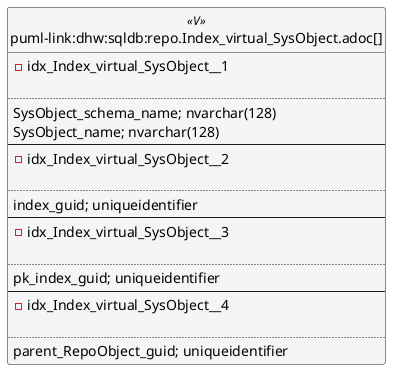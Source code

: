 @startuml
left to right direction
'top to bottom direction
hide circle
'avoide "." issues:
set namespaceSeparator none


skinparam class {
  BackgroundColor White
  BackgroundColor<<FN>> Yellow
  BackgroundColor<<FS>> Yellow
  BackgroundColor<<FT>> LightGray
  BackgroundColor<<IF>> Yellow
  BackgroundColor<<IS>> Yellow
  BackgroundColor<<P>> Aqua
  BackgroundColor<<PC>> Aqua
  BackgroundColor<<SN>> Yellow
  BackgroundColor<<SO>> SlateBlue
  BackgroundColor<<TF>> LightGray
  BackgroundColor<<TR>> Tomato
  BackgroundColor<<U>> White
  BackgroundColor<<V>> WhiteSmoke
  BackgroundColor<<X>> Aqua
  BackgroundColor<<external>> AliceBlue
}


entity "puml-link:dhw:sqldb:repo.Index_virtual_SysObject.adoc[]" as repo.Index_virtual_SysObject << V >> {
- idx_Index_virtual_SysObject__1

..
SysObject_schema_name; nvarchar(128)
SysObject_name; nvarchar(128)
--
- idx_Index_virtual_SysObject__2

..
index_guid; uniqueidentifier
--
- idx_Index_virtual_SysObject__3

..
pk_index_guid; uniqueidentifier
--
- idx_Index_virtual_SysObject__4

..
parent_RepoObject_guid; uniqueidentifier
}


@enduml

